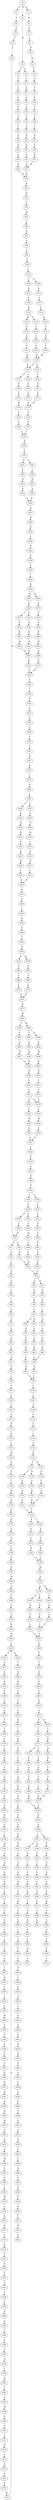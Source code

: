 strict digraph  {
	S0 -> S1 [ label = Q ];
	S0 -> S2 [ label = H ];
	S0 -> S3 [ label = Y ];
	S1 -> S4 [ label = V ];
	S2 -> S5 [ label = H ];
	S3 -> S6 [ label = Y ];
	S4 -> S7 [ label = F ];
	S5 -> S8 [ label = T ];
	S5 -> S9 [ label = S ];
	S6 -> S10 [ label = P ];
	S7 -> S11 [ label = L ];
	S8 -> S12 [ label = S ];
	S9 -> S13 [ label = S ];
	S10 -> S14 [ label = V ];
	S11 -> S15 [ label = H ];
	S12 -> S16 [ label = A ];
	S13 -> S17 [ label = A ];
	S14 -> S18 [ label = I ];
	S15 -> S19 [ label = H ];
	S16 -> S20 [ label = P ];
	S17 -> S21 [ label = Q ];
	S18 -> S22 [ label = M ];
	S19 -> S23 [ label = T ];
	S20 -> S24 [ label = A ];
	S21 -> S25 [ label = A ];
	S22 -> S26 [ label = E ];
	S22 -> S27 [ label = S ];
	S23 -> S28 [ label = N ];
	S24 -> S29 [ label = A ];
	S25 -> S30 [ label = P ];
	S26 -> S31 [ label = F ];
	S27 -> S32 [ label = F ];
	S28 -> S33 [ label = T ];
	S29 -> S34 [ label = T ];
	S30 -> S35 [ label = A ];
	S31 -> S36 [ label = Q ];
	S32 -> S37 [ label = I ];
	S33 -> S38 [ label = P ];
	S34 -> S39 [ label = E ];
	S35 -> S40 [ label = D ];
	S36 -> S41 [ label = G ];
	S37 -> S42 [ label = T ];
	S38 -> S43 [ label = V ];
	S39 -> S44 [ label = K ];
	S40 -> S45 [ label = K ];
	S41 -> S46 [ label = K ];
	S41 -> S47 [ label = R ];
	S42 -> S48 [ label = S ];
	S43 -> S49 [ label = P ];
	S44 -> S50 [ label = K ];
	S45 -> S51 [ label = K ];
	S46 -> S52 [ label = N ];
	S47 -> S53 [ label = N ];
	S48 -> S54 [ label = L ];
	S49 -> S55 [ label = T ];
	S50 -> S56 [ label = R ];
	S51 -> S57 [ label = R ];
	S52 -> S58 [ label = K ];
	S53 -> S59 [ label = K ];
	S54 -> S60 [ label = L ];
	S55 -> S61 [ label = D ];
	S56 -> S62 [ label = H ];
	S57 -> S62 [ label = H ];
	S58 -> S63 [ label = V ];
	S59 -> S64 [ label = I ];
	S60 -> S65 [ label = E ];
	S61 -> S66 [ label = K ];
	S62 -> S67 [ label = R ];
	S63 -> S68 [ label = N ];
	S63 -> S69 [ label = G ];
	S64 -> S70 [ label = H ];
	S65 -> S71 [ label = Y ];
	S66 -> S72 [ label = K ];
	S67 -> S73 [ label = H ];
	S68 -> S74 [ label = A ];
	S69 -> S75 [ label = A ];
	S70 -> S76 [ label = A ];
	S71 -> S77 [ label = R ];
	S72 -> S57 [ label = R ];
	S73 -> S78 [ label = E ];
	S74 -> S79 [ label = N ];
	S75 -> S80 [ label = H ];
	S76 -> S81 [ label = N ];
	S77 -> S82 [ label = E ];
	S78 -> S83 [ label = M ];
	S79 -> S84 [ label = K ];
	S80 -> S85 [ label = K ];
	S81 -> S86 [ label = K ];
	S82 -> S87 [ label = A ];
	S83 -> S88 [ label = L ];
	S84 -> S89 [ label = L ];
	S85 -> S90 [ label = L ];
	S86 -> S89 [ label = L ];
	S87 -> S91 [ label = Q ];
	S88 -> S92 [ label = R ];
	S89 -> S93 [ label = H ];
	S90 -> S94 [ label = H ];
	S91 -> S95 [ label = Q ];
	S92 -> S96 [ label = Y ];
	S93 -> S97 [ label = V ];
	S94 -> S97 [ label = V ];
	S95 -> S98 [ label = L ];
	S96 -> S99 [ label = L ];
	S97 -> S100 [ label = Y ];
	S98 -> S101 [ label = A ];
	S99 -> S102 [ label = E ];
	S100 -> S103 [ label = S ];
	S101 -> S104 [ label = V ];
	S102 -> S105 [ label = T ];
	S103 -> S106 [ label = S ];
	S104 -> S107 [ label = A ];
	S105 -> S108 [ label = I ];
	S105 -> S109 [ label = V ];
	S106 -> S110 [ label = P ];
	S107 -> S111 [ label = C ];
	S108 -> S112 [ label = S ];
	S109 -> S113 [ label = S ];
	S110 -> S114 [ label = F ];
	S111 -> S115 [ label = N ];
	S112 -> S116 [ label = I ];
	S113 -> S117 [ label = V ];
	S114 -> S118 [ label = I ];
	S115 -> S119 [ label = Q ];
	S116 -> S120 [ label = D ];
	S117 -> S121 [ label = E ];
	S118 -> S122 [ label = G ];
	S119 -> S123 [ label = L ];
	S120 -> S124 [ label = D ];
	S120 -> S125 [ label = E ];
	S121 -> S126 [ label = D ];
	S122 -> S127 [ label = K ];
	S123 -> S128 [ label = M ];
	S124 -> S129 [ label = S ];
	S125 -> S130 [ label = P ];
	S126 -> S131 [ label = P ];
	S127 -> S132 [ label = I ];
	S127 -> S133 [ label = V ];
	S128 -> S134 [ label = D ];
	S129 -> S135 [ label = D ];
	S130 -> S136 [ label = D ];
	S131 -> S137 [ label = D ];
	S132 -> S138 [ label = T ];
	S132 -> S139 [ label = N ];
	S133 -> S140 [ label = N ];
	S134 -> S141 [ label = V ];
	S135 -> S142 [ label = V ];
	S136 -> S143 [ label = V ];
	S137 -> S144 [ label = V ];
	S138 -> S145 [ label = P ];
	S139 -> S146 [ label = P ];
	S140 -> S147 [ label = P ];
	S141 -> S148 [ label = L ];
	S142 -> S149 [ label = M ];
	S143 -> S150 [ label = M ];
	S144 -> S150 [ label = M ];
	S145 -> S151 [ label = N ];
	S146 -> S152 [ label = N ];
	S147 -> S153 [ label = N ];
	S148 -> S154 [ label = M ];
	S149 -> S155 [ label = S ];
	S150 -> S155 [ label = S ];
	S150 -> S156 [ label = A ];
	S151 -> S157 [ label = K ];
	S152 -> S158 [ label = K ];
	S153 -> S158 [ label = K ];
	S154 -> S159 [ label = D ];
	S155 -> S160 [ label = Y ];
	S155 -> S161 [ label = F ];
	S156 -> S162 [ label = Y ];
	S157 -> S163 [ label = L ];
	S158 -> S163 [ label = L ];
	S159 -> S164 [ label = E ];
	S160 -> S165 [ label = E ];
	S161 -> S166 [ label = E ];
	S162 -> S167 [ label = E ];
	S163 -> S168 [ label = A ];
	S163 -> S169 [ label = I ];
	S164 -> S170 [ label = N ];
	S165 -> S171 [ label = K ];
	S166 -> S172 [ label = Q ];
	S167 -> S173 [ label = K ];
	S168 -> S174 [ label = F ];
	S169 -> S175 [ label = F ];
	S170 -> S176 [ label = Y ];
	S171 -> S177 [ label = R ];
	S172 -> S178 [ label = R ];
	S173 -> S177 [ label = R ];
	S174 -> S179 [ label = G ];
	S175 -> S180 [ label = G ];
	S176 -> S181 [ label = P ];
	S177 -> S182 [ label = P ];
	S178 -> S183 [ label = P ];
	S179 -> S184 [ label = R ];
	S180 -> S185 [ label = R ];
	S181 -> S186 [ label = V ];
	S182 -> S187 [ label = V ];
	S183 -> S188 [ label = V ];
	S184 -> S189 [ label = Y ];
	S185 -> S189 [ label = Y ];
	S186 -> S190 [ label = D ];
	S187 -> S191 [ label = L ];
	S188 -> S191 [ label = L ];
	S189 -> S192 [ label = W ];
	S190 -> S193 [ label = Q ];
	S191 -> S194 [ label = D ];
	S192 -> S195 [ label = G ];
	S193 -> S196 [ label = M ];
	S194 -> S197 [ label = L ];
	S195 -> S198 [ label = E ];
	S195 -> S199 [ label = D ];
	S196 -> S200 [ label = G ];
	S197 -> S201 [ label = G ];
	S197 -> S202 [ label = C ];
	S198 -> S203 [ label = S ];
	S198 -> S204 [ label = C ];
	S199 -> S205 [ label = C ];
	S200 -> S206 [ label = T ];
	S201 -> S207 [ label = L ];
	S202 -> S208 [ label = L ];
	S203 -> S209 [ label = K ];
	S204 -> S210 [ label = K ];
	S205 -> S211 [ label = K ];
	S206 -> S212 [ label = D ];
	S207 -> S213 [ label = Q ];
	S208 -> S214 [ label = Q ];
	S209 -> S215 [ label = E ];
	S210 -> S216 [ label = E ];
	S211 -> S217 [ label = E ];
	S212 -> S218 [ label = E ];
	S213 -> S219 [ label = E ];
	S214 -> S220 [ label = E ];
	S215 -> S221 [ label = L ];
	S216 -> S222 [ label = L ];
	S217 -> S222 [ label = L ];
	S218 -> S223 [ label = K ];
	S219 -> S224 [ label = N ];
	S220 -> S224 [ label = N ];
	S221 -> S225 [ label = I ];
	S222 -> S225 [ label = I ];
	S223 -> S226 [ label = M ];
	S224 -> S227 [ label = G ];
	S225 -> S228 [ label = Q ];
	S226 -> S229 [ label = A ];
	S227 -> S230 [ label = W ];
	S228 -> S231 [ label = V ];
	S229 -> S232 [ label = A ];
	S229 -> S233 [ label = S ];
	S230 -> S234 [ label = D ];
	S231 -> S235 [ label = T ];
	S232 -> S236 [ label = T ];
	S233 -> S237 [ label = E ];
	S234 -> S238 [ label = L ];
	S235 -> S239 [ label = D ];
	S236 -> S240 [ label = A ];
	S237 -> S241 [ label = E ];
	S238 -> S242 [ label = R ];
	S239 -> S243 [ label = G ];
	S240 -> S244 [ label = M ];
	S241 -> S245 [ label = K ];
	S242 -> S246 [ label = A ];
	S243 -> S247 [ label = I ];
	S244 -> S248 [ label = L ];
	S245 -> S249 [ label = E ];
	S246 -> S250 [ label = T ];
	S247 -> S251 [ label = E ];
	S248 -> S252 [ label = V ];
	S249 -> S253 [ label = V ];
	S250 -> S254 [ label = I ];
	S251 -> S255 [ label = L ];
	S252 -> S256 [ label = T ];
	S253 -> S257 [ label = N ];
	S254 -> S258 [ label = H ];
	S255 -> S259 [ label = S ];
	S255 -> S260 [ label = P ];
	S256 -> S261 [ label = R ];
	S257 -> S262 [ label = P ];
	S258 -> S263 [ label = R ];
	S258 -> S264 [ label = Q ];
	S259 -> S265 [ label = L ];
	S260 -> S266 [ label = L ];
	S261 -> S267 [ label = I ];
	S262 -> S268 [ label = S ];
	S263 -> S269 [ label = K ];
	S264 -> S270 [ label = K ];
	S265 -> S271 [ label = G ];
	S266 -> S272 [ label = G ];
	S267 -> S273 [ label = K ];
	S268 -> S274 [ label = I ];
	S269 -> S275 [ label = I ];
	S269 -> S276 [ label = V ];
	S270 -> S277 [ label = V ];
	S271 -> S278 [ label = H ];
	S271 -> S279 [ label = Y ];
	S272 -> S280 [ label = H ];
	S273 -> S281 [ label = K ];
	S274 -> S282 [ label = L ];
	S275 -> S283 [ label = D ];
	S276 -> S284 [ label = D ];
	S277 -> S285 [ label = D ];
	S278 -> S286 [ label = P ];
	S279 -> S287 [ label = P ];
	S280 -> S288 [ label = Q ];
	S281 -> S289 [ label = T ];
	S282 -> S290 [ label = R ];
	S283 -> S291 [ label = K ];
	S284 -> S292 [ label = K ];
	S285 -> S293 [ label = R ];
	S286 -> S294 [ label = A ];
	S287 -> S295 [ label = V ];
	S288 -> S296 [ label = V ];
	S289 -> S297 [ label = L ];
	S290 -> S298 [ label = F ];
	S291 -> S299 [ label = M ];
	S292 -> S300 [ label = M ];
	S293 -> S301 [ label = M ];
	S294 -> S302 [ label = T ];
	S295 -> S303 [ label = T ];
	S296 -> S304 [ label = T ];
	S297 -> S305 [ label = E ];
	S298 -> S306 [ label = A ];
	S299 -> S307 [ label = R ];
	S300 -> S307 [ label = R ];
	S301 -> S308 [ label = R ];
	S302 -> S309 [ label = G ];
	S303 -> S310 [ label = G ];
	S304 -> S311 [ label = G ];
	S305 -> S312 [ label = K ];
	S306 -> S313 [ label = S ];
	S307 -> S314 [ label = D ];
	S308 -> S315 [ label = D ];
	S309 -> S316 [ label = R ];
	S310 -> S317 [ label = R ];
	S311 -> S317 [ label = R ];
	S312 -> S318 [ label = V ];
	S313 -> S319 [ label = C ];
	S314 -> S320 [ label = H ];
	S315 -> S320 [ label = H ];
	S316 -> S321 [ label = F ];
	S317 -> S321 [ label = F ];
	S318 -> S322 [ label = E ];
	S319 -> S323 [ label = G ];
	S320 -> S324 [ label = T ];
	S321 -> S325 [ label = S ];
	S322 -> S326 [ label = T ];
	S323 -> S327 [ label = K ];
	S324 -> S328 [ label = L ];
	S325 -> S329 [ label = A ];
	S326 -> S330 [ label = P ];
	S327 -> S331 [ label = S ];
	S328 -> S332 [ label = H ];
	S329 -> S333 [ label = I ];
	S329 -> S334 [ label = L ];
	S330 -> S335 [ label = F ];
	S331 -> S336 [ label = L ];
	S332 -> S337 [ label = G ];
	S333 -> S338 [ label = A ];
	S333 -> S339 [ label = V ];
	S334 -> S340 [ label = V ];
	S335 -> S341 [ label = S ];
	S336 -> S342 [ label = M ];
	S337 -> S343 [ label = V ];
	S338 -> S344 [ label = S ];
	S339 -> S345 [ label = A ];
	S340 -> S346 [ label = V ];
	S341 -> S347 [ label = T ];
	S342 -> S348 [ label = G ];
	S343 -> S349 [ label = L ];
	S344 -> S350 [ label = L ];
	S345 -> S351 [ label = L ];
	S346 -> S352 [ label = G ];
	S347 -> S353 [ label = G ];
	S348 -> S354 [ label = K ];
	S349 -> S355 [ label = V ];
	S350 -> S356 [ label = F ];
	S351 -> S357 [ label = F ];
	S352 -> S358 [ label = K ];
	S353 -> S359 [ label = Q ];
	S354 -> S360 [ label = R ];
	S355 -> S361 [ label = Q ];
	S356 -> S362 [ label = I ];
	S357 -> S363 [ label = K ];
	S358 -> S364 [ label = E ];
	S359 -> S365 [ label = M ];
	S360 -> S366 [ label = K ];
	S361 -> S367 [ label = R ];
	S362 -> S368 [ label = F ];
	S363 -> S369 [ label = R ];
	S364 -> S370 [ label = E ];
	S365 -> S371 [ label = G ];
	S366 -> S372 [ label = L ];
	S367 -> S373 [ label = R ];
	S368 -> S374 [ label = A ];
	S369 -> S375 [ label = F ];
	S370 -> S376 [ label = R ];
	S371 -> S377 [ label = K ];
	S372 -> S378 [ label = Y ];
	S373 -> S379 [ label = L ];
	S374 -> S380 [ label = C ];
	S375 -> S381 [ label = K ];
	S376 -> S382 [ label = V ];
	S377 -> S383 [ label = D ];
	S378 -> S384 [ label = E ];
	S379 -> S385 [ label = D ];
	S380 -> S386 [ label = Q ];
	S381 -> S387 [ label = K ];
	S382 -> S388 [ label = T ];
	S383 -> S389 [ label = S ];
	S384 -> S390 [ label = S ];
	S385 -> S391 [ label = L ];
	S387 -> S392 [ label = K ];
	S388 -> S393 [ label = G ];
	S389 -> S394 [ label = I ];
	S390 -> S395 [ label = V ];
	S391 -> S396 [ label = I ];
	S391 -> S397 [ label = V ];
	S392 -> S398 [ label = I ];
	S393 -> S399 [ label = V ];
	S394 -> S400 [ label = A ];
	S395 -> S401 [ label = L ];
	S396 -> S402 [ label = E ];
	S397 -> S403 [ label = E ];
	S398 -> S404 [ label = W ];
	S399 -> S405 [ label = F ];
	S400 -> S406 [ label = Y ];
	S401 -> S407 [ label = A ];
	S402 -> S408 [ label = N ];
	S403 -> S409 [ label = N ];
	S404 -> S410 [ label = I ];
	S405 -> S411 [ label = I ];
	S406 -> S412 [ label = T ];
	S407 -> S413 [ label = A ];
	S408 -> S414 [ label = M ];
	S409 -> S415 [ label = M ];
	S412 -> S416 [ label = N ];
	S413 -> S417 [ label = I ];
	S414 -> S418 [ label = V ];
	S415 -> S419 [ label = I ];
	S416 -> S420 [ label = I ];
	S417 -> S421 [ label = H ];
	S418 -> S422 [ label = H ];
	S419 -> S423 [ label = H ];
	S420 -> S424 [ label = V ];
	S421 -> S425 [ label = I ];
	S422 -> S426 [ label = W ];
	S423 -> S427 [ label = W ];
	S424 -> S428 [ label = S ];
	S425 -> S429 [ label = Y ];
	S426 -> S430 [ label = L ];
	S427 -> S431 [ label = L ];
	S428 -> S432 [ label = L ];
	S429 -> S433 [ label = C ];
	S430 -> S434 [ label = R ];
	S431 -> S434 [ label = R ];
	S432 -> S435 [ label = S ];
	S433 -> S436 [ label = M ];
	S434 -> S437 [ label = H ];
	S435 -> S438 [ label = N ];
	S436 -> S439 [ label = S ];
	S437 -> S440 [ label = F ];
	S438 -> S441 [ label = Q ];
	S439 -> S442 [ label = V ];
	S440 -> S443 [ label = L ];
	S441 -> S444 [ label = F ];
	S442 -> S445 [ label = E ];
	S443 -> S446 [ label = D ];
	S444 -> S447 [ label = R ];
	S445 -> S448 [ label = S ];
	S446 -> S449 [ label = G ];
	S447 -> S450 [ label = S ];
	S448 -> S451 [ label = Y ];
	S449 -> S452 [ label = E ];
	S450 -> S453 [ label = S ];
	S451 -> S454 [ label = N ];
	S452 -> S455 [ label = N ];
	S453 -> S456 [ label = G ];
	S454 -> S457 [ label = G ];
	S455 -> S458 [ label = K ];
	S455 -> S459 [ label = R ];
	S456 -> S460 [ label = I ];
	S457 -> S461 [ label = N ];
	S458 -> S462 [ label = V ];
	S459 -> S463 [ label = V ];
	S460 -> S464 [ label = G ];
	S461 -> S465 [ label = K ];
	S462 -> S466 [ label = Y ];
	S463 -> S467 [ label = Y ];
	S464 -> S468 [ label = V ];
	S465 -> S469 [ label = K ];
	S466 -> S470 [ label = L ];
	S467 -> S471 [ label = L ];
	S468 -> S472 [ label = E ];
	S469 -> S473 [ label = H ];
	S470 -> S474 [ label = Q ];
	S471 -> S474 [ label = Q ];
	S472 -> S475 [ label = E ];
	S473 -> S476 [ label = V ];
	S474 -> S477 [ label = K ];
	S475 -> S478 [ label = S ];
	S476 -> S479 [ label = R ];
	S477 -> S480 [ label = W ];
	S478 -> S481 [ label = I ];
	S479 -> S482 [ label = A ];
	S480 -> S483 [ label = L ];
	S480 -> S484 [ label = M ];
	S481 -> S485 [ label = L ];
	S482 -> S486 [ label = M ];
	S483 -> S487 [ label = T ];
	S484 -> S488 [ label = A ];
	S484 -> S489 [ label = T ];
	S485 -> S490 [ label = Q ];
	S486 -> S491 [ label = S ];
	S487 -> S492 [ label = G ];
	S488 -> S493 [ label = G ];
	S489 -> S494 [ label = G ];
	S490 -> S495 [ label = S ];
	S491 -> S496 [ label = E ];
	S492 -> S497 [ label = W ];
	S493 -> S498 [ label = W ];
	S494 -> S499 [ label = W ];
	S495 -> S500 [ label = V ];
	S496 -> S501 [ label = L ];
	S497 -> S502 [ label = D ];
	S498 -> S503 [ label = E ];
	S499 -> S502 [ label = D ];
	S500 -> S504 [ label = S ];
	S501 -> S505 [ label = W ];
	S502 -> S506 [ label = R ];
	S503 -> S507 [ label = R ];
	S504 -> S508 [ label = K ];
	S505 -> S509 [ label = T ];
	S506 -> S510 [ label = L ];
	S507 -> S511 [ label = L ];
	S508 -> S512 [ label = I ];
	S509 -> S513 [ label = K ];
	S510 -> S514 [ label = T ];
	S511 -> S515 [ label = T ];
	S512 -> S516 [ label = M ];
	S513 -> S517 [ label = R ];
	S514 -> S518 [ label = A ];
	S514 -> S519 [ label = S ];
	S515 -> S519 [ label = S ];
	S516 -> S520 [ label = Q ];
	S517 -> S521 [ label = L ];
	S518 -> S522 [ label = T ];
	S519 -> S523 [ label = T ];
	S521 -> S524 [ label = E ];
	S522 -> S525 [ label = M ];
	S523 -> S526 [ label = M ];
	S524 -> S527 [ label = P ];
	S525 -> S528 [ label = E ];
	S526 -> S529 [ label = E ];
	S527 -> S530 [ label = N ];
	S528 -> S531 [ label = T ];
	S529 -> S531 [ label = T ];
	S530 -> S532 [ label = E ];
	S531 -> S533 [ label = I ];
	S532 -> S534 [ label = A ];
	S533 -> S535 [ label = V ];
	S534 -> S536 [ label = Y ];
	S535 -> S537 [ label = S ];
	S536 -> S538 [ label = S ];
	S537 -> S539 [ label = D ];
	S538 -> S540 [ label = K ];
	S539 -> S541 [ label = E ];
	S540 -> S542 [ label = A ];
	S541 -> S543 [ label = T ];
	S541 -> S544 [ label = V ];
	S542 -> S545 [ label = L ];
	S543 -> S546 [ label = P ];
	S544 -> S547 [ label = P ];
	S545 -> S548 [ label = S ];
	S546 -> S549 [ label = V ];
	S546 -> S550 [ label = I ];
	S547 -> S551 [ label = L ];
	S548 -> S552 [ label = C ];
	S549 -> S553 [ label = I ];
	S550 -> S554 [ label = V ];
	S551 -> S555 [ label = V ];
	S552 -> S556 [ label = Q ];
	S553 -> S22 [ label = M ];
	S554 -> S557 [ label = M ];
	S555 -> S558 [ label = T ];
	S556 -> S559 [ label = L ];
	S557 -> S560 [ label = E ];
	S558 -> S561 [ label = E ];
	S559 -> S562 [ label = D ];
	S560 -> S563 [ label = F ];
	S561 -> S564 [ label = F ];
	S562 -> S565 [ label = I ];
	S563 -> S36 [ label = Q ];
	S564 -> S566 [ label = Q ];
	S565 -> S567 [ label = L ];
	S566 -> S41 [ label = G ];
	S567 -> S568 [ label = M ];
	S568 -> S569 [ label = E ];
	S569 -> S570 [ label = P ];
	S570 -> S571 [ label = D ];
	S571 -> S572 [ label = D ];
	S572 -> S573 [ label = K ];
	S573 -> S574 [ label = H ];
	S574 -> S575 [ label = E ];
	S575 -> S576 [ label = K ];
	S576 -> S577 [ label = M ];
	S577 -> S229 [ label = A ];
}
